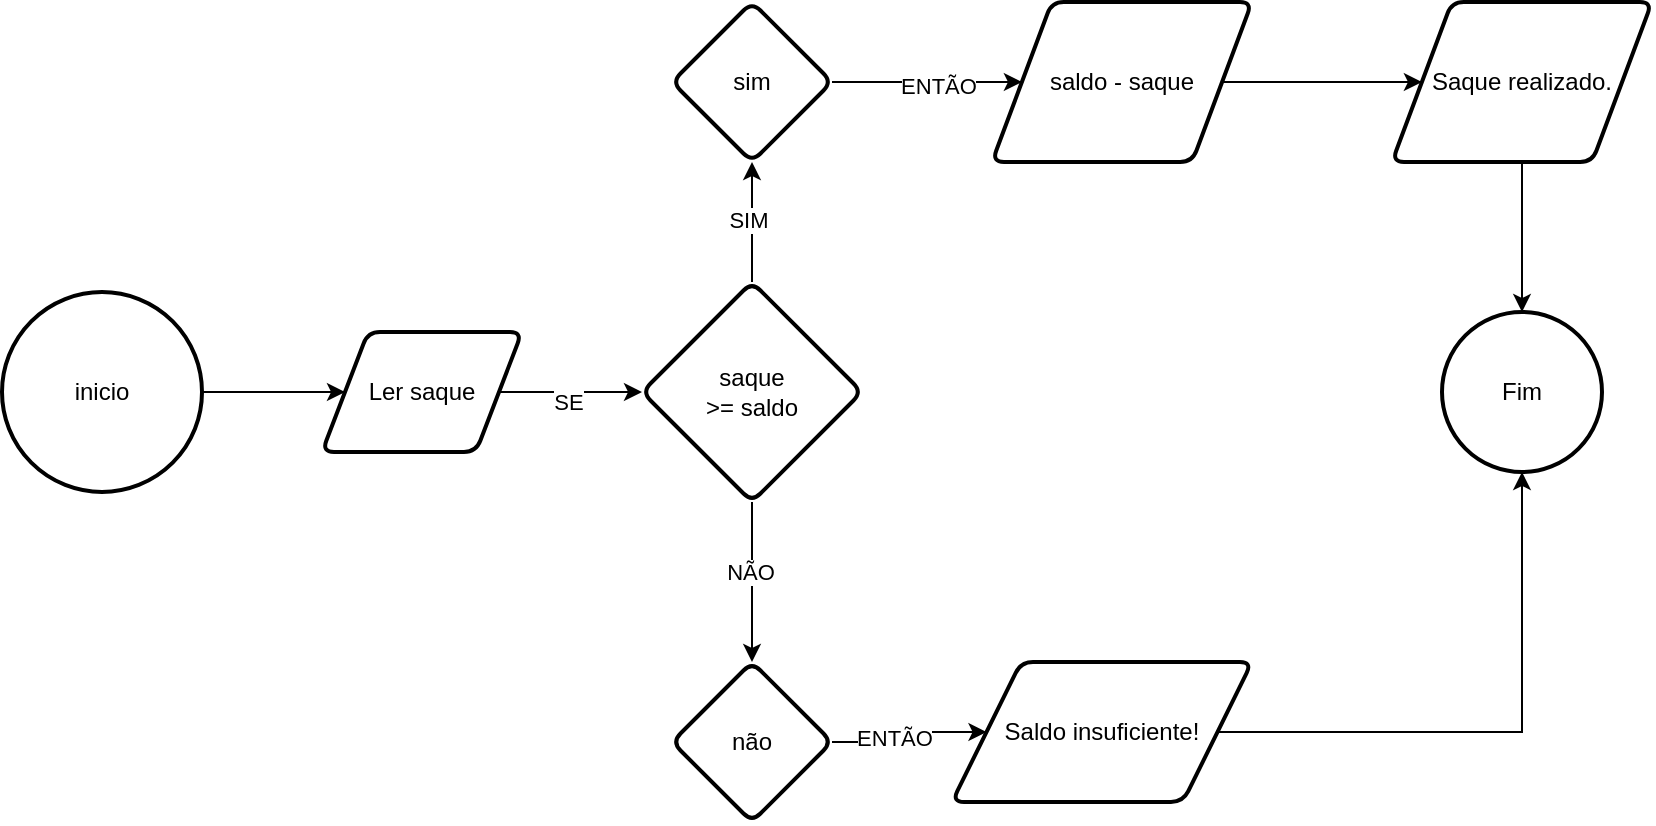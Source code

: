 <mxfile version="25.0.1">
  <diagram name="Página-1" id="3Bydx89r-6OEqzIW4eKO">
    <mxGraphModel dx="872" dy="469" grid="1" gridSize="10" guides="1" tooltips="1" connect="1" arrows="1" fold="1" page="1" pageScale="1" pageWidth="827" pageHeight="1169" math="0" shadow="0">
      <root>
        <mxCell id="0" />
        <mxCell id="1" parent="0" />
        <mxCell id="sleSHWVy6FLh6MpH3Owg-17" value="" style="edgeStyle=orthogonalEdgeStyle;rounded=0;orthogonalLoop=1;jettySize=auto;html=1;" edge="1" parent="1" source="sleSHWVy6FLh6MpH3Owg-9" target="sleSHWVy6FLh6MpH3Owg-10">
          <mxGeometry relative="1" as="geometry" />
        </mxCell>
        <mxCell id="sleSHWVy6FLh6MpH3Owg-9" value="inicio" style="strokeWidth=2;html=1;shape=mxgraph.flowchart.start_2;whiteSpace=wrap;" vertex="1" parent="1">
          <mxGeometry x="50" y="155" width="100" height="100" as="geometry" />
        </mxCell>
        <mxCell id="sleSHWVy6FLh6MpH3Owg-12" value="" style="edgeStyle=orthogonalEdgeStyle;rounded=0;orthogonalLoop=1;jettySize=auto;html=1;" edge="1" parent="1" source="sleSHWVy6FLh6MpH3Owg-10" target="sleSHWVy6FLh6MpH3Owg-11">
          <mxGeometry relative="1" as="geometry" />
        </mxCell>
        <mxCell id="sleSHWVy6FLh6MpH3Owg-27" value="SE" style="edgeLabel;html=1;align=center;verticalAlign=middle;resizable=0;points=[];" vertex="1" connectable="0" parent="sleSHWVy6FLh6MpH3Owg-12">
          <mxGeometry x="-0.044" y="-5" relative="1" as="geometry">
            <mxPoint as="offset" />
          </mxGeometry>
        </mxCell>
        <mxCell id="sleSHWVy6FLh6MpH3Owg-10" value="Ler saque" style="shape=parallelogram;html=1;strokeWidth=2;perimeter=parallelogramPerimeter;whiteSpace=wrap;rounded=1;arcSize=12;size=0.23;" vertex="1" parent="1">
          <mxGeometry x="210" y="175" width="100" height="60" as="geometry" />
        </mxCell>
        <mxCell id="sleSHWVy6FLh6MpH3Owg-14" value="" style="edgeStyle=orthogonalEdgeStyle;rounded=0;orthogonalLoop=1;jettySize=auto;html=1;" edge="1" parent="1" source="sleSHWVy6FLh6MpH3Owg-11" target="sleSHWVy6FLh6MpH3Owg-13">
          <mxGeometry relative="1" as="geometry" />
        </mxCell>
        <mxCell id="sleSHWVy6FLh6MpH3Owg-25" value="SIM" style="edgeLabel;html=1;align=center;verticalAlign=middle;resizable=0;points=[];" vertex="1" connectable="0" parent="sleSHWVy6FLh6MpH3Owg-14">
          <mxGeometry x="0.05" y="2" relative="1" as="geometry">
            <mxPoint as="offset" />
          </mxGeometry>
        </mxCell>
        <mxCell id="sleSHWVy6FLh6MpH3Owg-19" value="" style="edgeStyle=orthogonalEdgeStyle;rounded=0;orthogonalLoop=1;jettySize=auto;html=1;" edge="1" parent="1" source="sleSHWVy6FLh6MpH3Owg-11" target="sleSHWVy6FLh6MpH3Owg-18">
          <mxGeometry relative="1" as="geometry" />
        </mxCell>
        <mxCell id="sleSHWVy6FLh6MpH3Owg-26" value="NÃO" style="edgeLabel;html=1;align=center;verticalAlign=middle;resizable=0;points=[];" vertex="1" connectable="0" parent="sleSHWVy6FLh6MpH3Owg-19">
          <mxGeometry x="-0.125" y="-1" relative="1" as="geometry">
            <mxPoint as="offset" />
          </mxGeometry>
        </mxCell>
        <mxCell id="sleSHWVy6FLh6MpH3Owg-11" value="saque&lt;div&gt;&amp;gt;= saldo&lt;/div&gt;" style="rhombus;whiteSpace=wrap;html=1;strokeWidth=2;rounded=1;arcSize=12;" vertex="1" parent="1">
          <mxGeometry x="370" y="150" width="110" height="110" as="geometry" />
        </mxCell>
        <mxCell id="sleSHWVy6FLh6MpH3Owg-16" value="" style="edgeStyle=orthogonalEdgeStyle;rounded=0;orthogonalLoop=1;jettySize=auto;html=1;" edge="1" parent="1" source="sleSHWVy6FLh6MpH3Owg-13" target="sleSHWVy6FLh6MpH3Owg-15">
          <mxGeometry relative="1" as="geometry" />
        </mxCell>
        <mxCell id="sleSHWVy6FLh6MpH3Owg-28" value="ENTÃO" style="edgeLabel;html=1;align=center;verticalAlign=middle;resizable=0;points=[];" vertex="1" connectable="0" parent="sleSHWVy6FLh6MpH3Owg-16">
          <mxGeometry x="0.104" y="-2" relative="1" as="geometry">
            <mxPoint as="offset" />
          </mxGeometry>
        </mxCell>
        <mxCell id="sleSHWVy6FLh6MpH3Owg-13" value="sim" style="rhombus;whiteSpace=wrap;html=1;strokeWidth=2;rounded=1;arcSize=12;" vertex="1" parent="1">
          <mxGeometry x="385" y="10" width="80" height="80" as="geometry" />
        </mxCell>
        <mxCell id="sleSHWVy6FLh6MpH3Owg-31" value="" style="edgeStyle=orthogonalEdgeStyle;rounded=0;orthogonalLoop=1;jettySize=auto;html=1;" edge="1" parent="1" source="sleSHWVy6FLh6MpH3Owg-15" target="sleSHWVy6FLh6MpH3Owg-30">
          <mxGeometry relative="1" as="geometry" />
        </mxCell>
        <mxCell id="sleSHWVy6FLh6MpH3Owg-15" value="saldo - saque" style="shape=parallelogram;html=1;strokeWidth=2;perimeter=parallelogramPerimeter;whiteSpace=wrap;rounded=1;arcSize=12;size=0.23;" vertex="1" parent="1">
          <mxGeometry x="545" y="10" width="130" height="80" as="geometry" />
        </mxCell>
        <mxCell id="sleSHWVy6FLh6MpH3Owg-21" value="" style="edgeStyle=orthogonalEdgeStyle;rounded=0;orthogonalLoop=1;jettySize=auto;html=1;" edge="1" parent="1" source="sleSHWVy6FLh6MpH3Owg-18" target="sleSHWVy6FLh6MpH3Owg-20">
          <mxGeometry relative="1" as="geometry" />
        </mxCell>
        <mxCell id="sleSHWVy6FLh6MpH3Owg-29" value="ENTÃO" style="edgeLabel;html=1;align=center;verticalAlign=middle;resizable=0;points=[];" vertex="1" connectable="0" parent="sleSHWVy6FLh6MpH3Owg-21">
          <mxGeometry x="-0.133" y="-3" relative="1" as="geometry">
            <mxPoint as="offset" />
          </mxGeometry>
        </mxCell>
        <mxCell id="sleSHWVy6FLh6MpH3Owg-18" value="não" style="rhombus;whiteSpace=wrap;html=1;strokeWidth=2;rounded=1;arcSize=12;" vertex="1" parent="1">
          <mxGeometry x="385" y="340" width="80" height="80" as="geometry" />
        </mxCell>
        <mxCell id="sleSHWVy6FLh6MpH3Owg-24" value="" style="edgeStyle=orthogonalEdgeStyle;rounded=0;orthogonalLoop=1;jettySize=auto;html=1;" edge="1" parent="1" source="sleSHWVy6FLh6MpH3Owg-20" target="sleSHWVy6FLh6MpH3Owg-22">
          <mxGeometry relative="1" as="geometry" />
        </mxCell>
        <mxCell id="sleSHWVy6FLh6MpH3Owg-20" value="Saldo insuficiente!" style="shape=parallelogram;html=1;strokeWidth=2;perimeter=parallelogramPerimeter;whiteSpace=wrap;rounded=1;arcSize=12;size=0.23;" vertex="1" parent="1">
          <mxGeometry x="525" y="340" width="150" height="70" as="geometry" />
        </mxCell>
        <mxCell id="sleSHWVy6FLh6MpH3Owg-22" value="Fim" style="ellipse;whiteSpace=wrap;html=1;strokeWidth=2;rounded=1;arcSize=12;" vertex="1" parent="1">
          <mxGeometry x="770" y="165" width="80" height="80" as="geometry" />
        </mxCell>
        <mxCell id="sleSHWVy6FLh6MpH3Owg-32" value="" style="edgeStyle=orthogonalEdgeStyle;rounded=0;orthogonalLoop=1;jettySize=auto;html=1;" edge="1" parent="1" source="sleSHWVy6FLh6MpH3Owg-30" target="sleSHWVy6FLh6MpH3Owg-22">
          <mxGeometry relative="1" as="geometry" />
        </mxCell>
        <mxCell id="sleSHWVy6FLh6MpH3Owg-30" value="Saque realizado." style="shape=parallelogram;html=1;strokeWidth=2;perimeter=parallelogramPerimeter;whiteSpace=wrap;rounded=1;arcSize=12;size=0.23;" vertex="1" parent="1">
          <mxGeometry x="745" y="10" width="130" height="80" as="geometry" />
        </mxCell>
      </root>
    </mxGraphModel>
  </diagram>
</mxfile>
